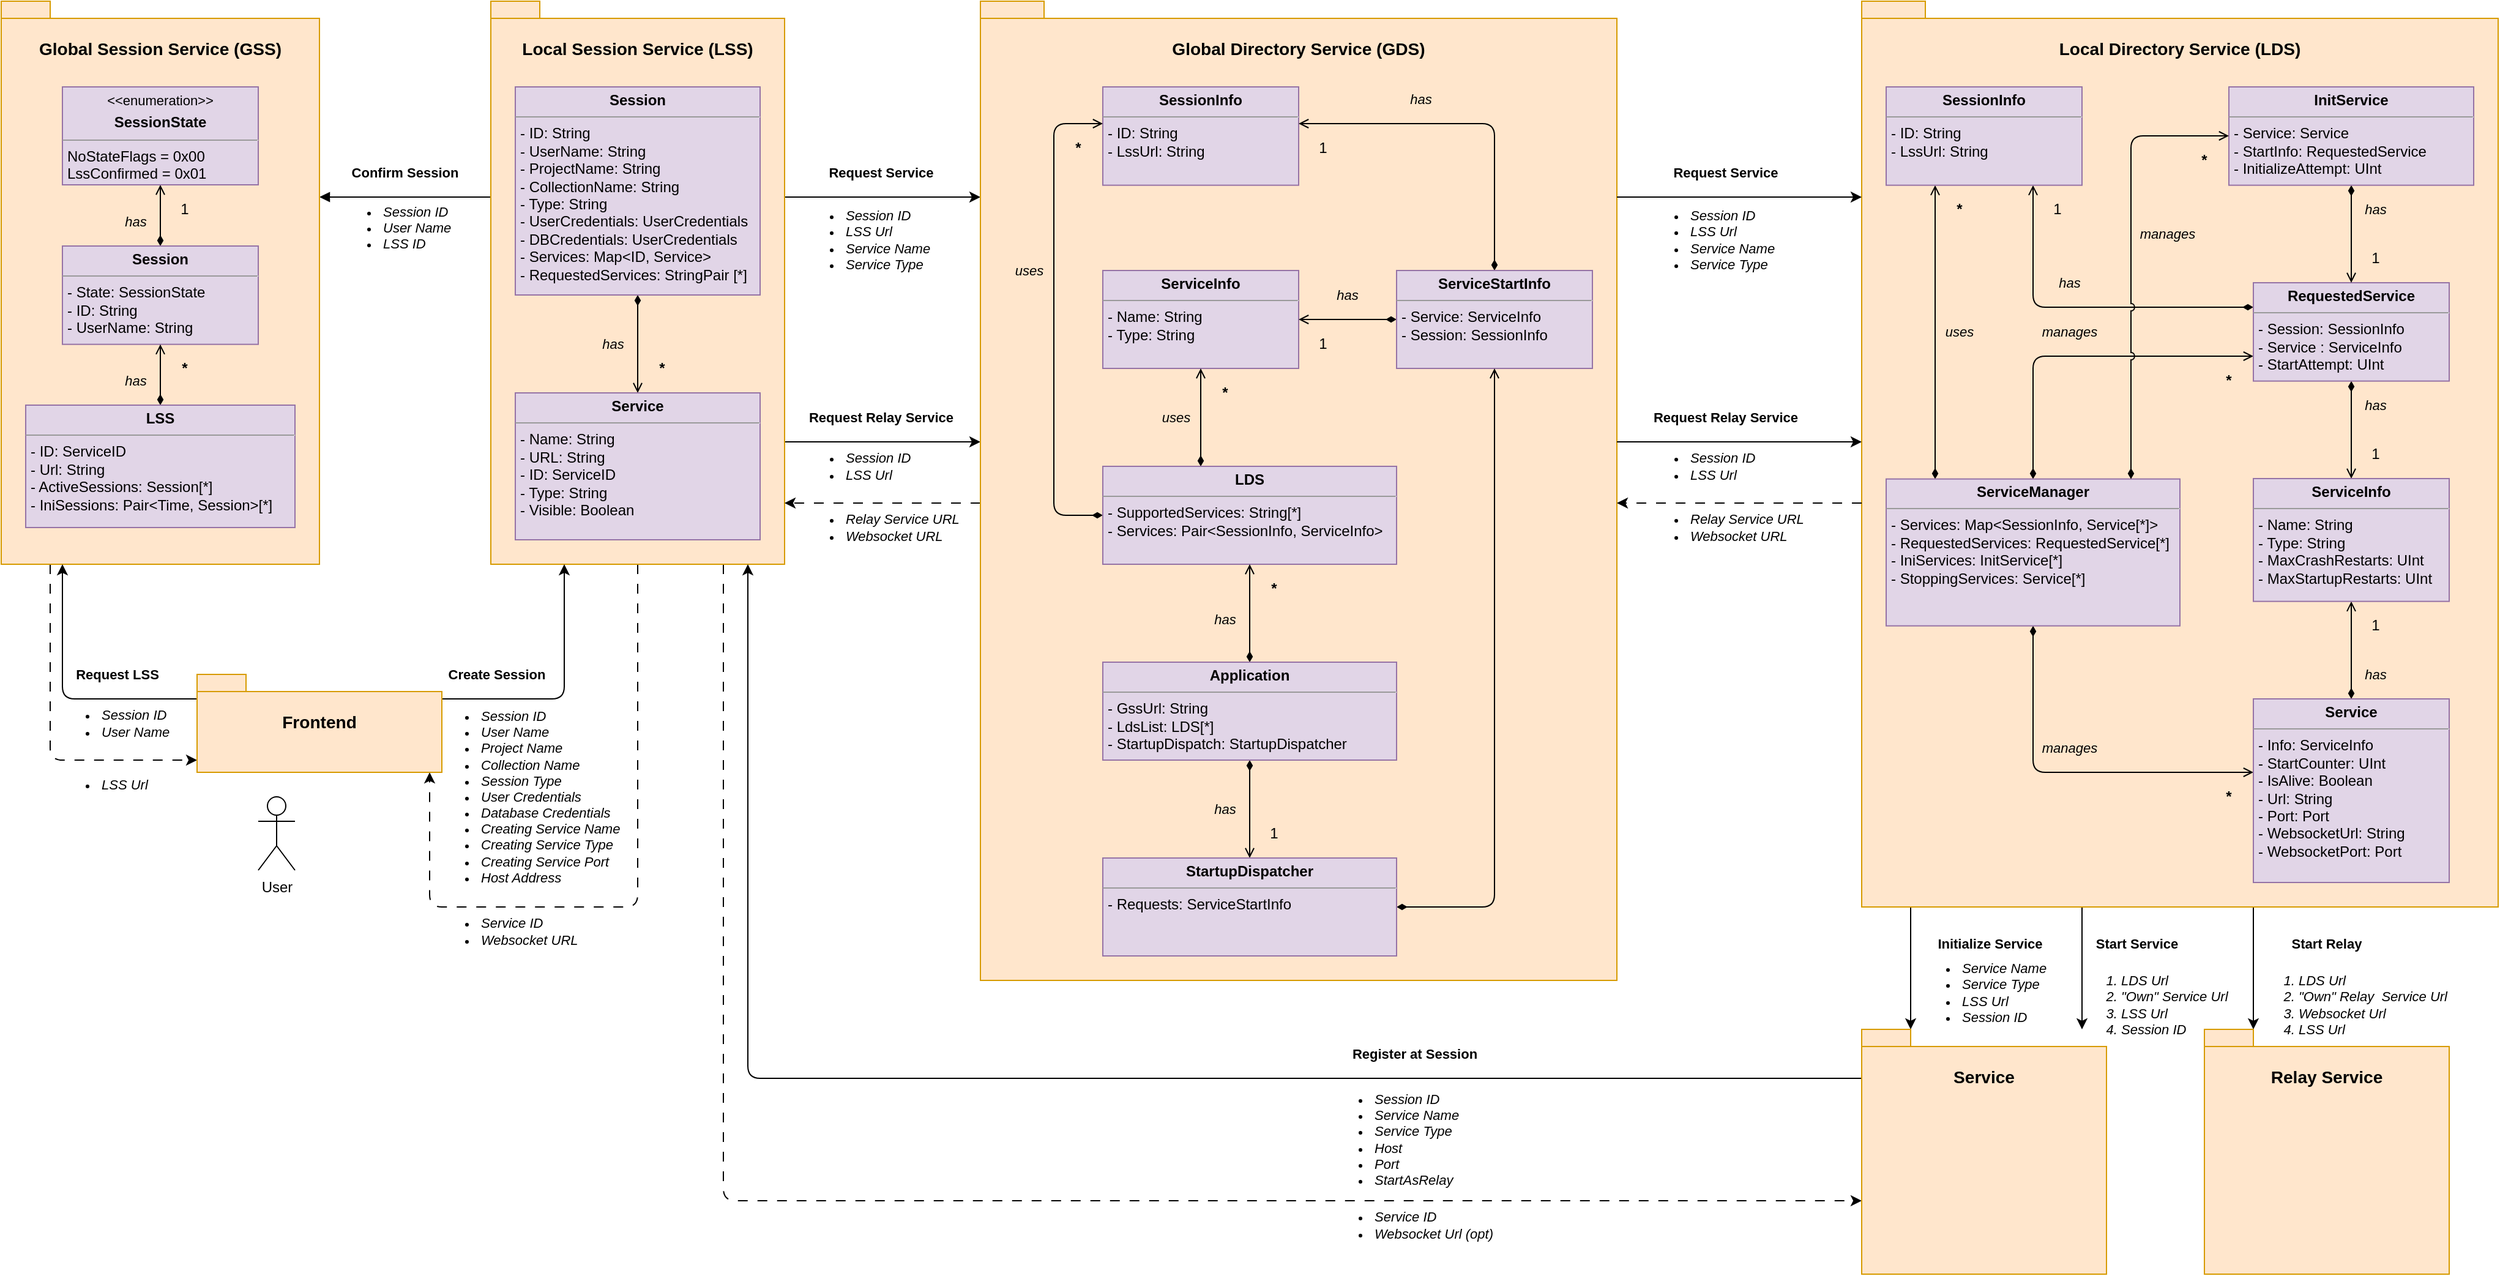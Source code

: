 <mxfile version="27.0.5">
  <diagram name="Page-1" id="Zl_I9-IAChLKUPDeEVS-">
    <mxGraphModel dx="2930" dy="1200" grid="1" gridSize="10" guides="1" tooltips="1" connect="1" arrows="1" fold="1" page="1" pageScale="1" pageWidth="1654" pageHeight="1169" math="0" shadow="0">
      <root>
        <mxCell id="0" />
        <mxCell id="1" parent="0" />
        <mxCell id="qYWw9UYQeMKu6ul-sRUe-88" style="edgeStyle=orthogonalEdgeStyle;rounded=0;orthogonalLoop=1;jettySize=auto;html=1;endArrow=block;endFill=1;" edge="1" parent="1" source="qYWw9UYQeMKu6ul-sRUe-14" target="qYWw9UYQeMKu6ul-sRUe-49">
          <mxGeometry relative="1" as="geometry">
            <Array as="points">
              <mxPoint x="370" y="200" />
              <mxPoint x="370" y="200" />
            </Array>
          </mxGeometry>
        </mxCell>
        <mxCell id="qYWw9UYQeMKu6ul-sRUe-102" style="edgeStyle=orthogonalEdgeStyle;rounded=0;orthogonalLoop=1;jettySize=auto;html=1;" edge="1" parent="1" source="qYWw9UYQeMKu6ul-sRUe-14" target="qYWw9UYQeMKu6ul-sRUe-87">
          <mxGeometry relative="1" as="geometry">
            <Array as="points">
              <mxPoint x="770" y="200" />
              <mxPoint x="770" y="200" />
            </Array>
          </mxGeometry>
        </mxCell>
        <mxCell id="qYWw9UYQeMKu6ul-sRUe-105" style="edgeStyle=orthogonalEdgeStyle;rounded=0;orthogonalLoop=1;jettySize=auto;html=1;" edge="1" parent="1" source="qYWw9UYQeMKu6ul-sRUe-14" target="qYWw9UYQeMKu6ul-sRUe-87">
          <mxGeometry relative="1" as="geometry">
            <Array as="points">
              <mxPoint x="780" y="400" />
              <mxPoint x="780" y="400" />
            </Array>
          </mxGeometry>
        </mxCell>
        <mxCell id="qYWw9UYQeMKu6ul-sRUe-110" style="edgeStyle=orthogonalEdgeStyle;rounded=1;orthogonalLoop=1;jettySize=auto;html=1;curved=0;dashed=1;dashPattern=8 8;" edge="1" parent="1" source="qYWw9UYQeMKu6ul-sRUe-14" target="qYWw9UYQeMKu6ul-sRUe-93">
          <mxGeometry relative="1" as="geometry">
            <Array as="points">
              <mxPoint x="560" y="780" />
              <mxPoint x="390" y="780" />
            </Array>
          </mxGeometry>
        </mxCell>
        <mxCell id="qYWw9UYQeMKu6ul-sRUe-140" style="edgeStyle=orthogonalEdgeStyle;rounded=1;orthogonalLoop=1;jettySize=auto;html=1;curved=0;dashed=1;dashPattern=8 8;" edge="1" parent="1" source="qYWw9UYQeMKu6ul-sRUe-14" target="qYWw9UYQeMKu6ul-sRUe-116">
          <mxGeometry relative="1" as="geometry">
            <Array as="points">
              <mxPoint x="630" y="1020" />
            </Array>
          </mxGeometry>
        </mxCell>
        <mxCell id="qYWw9UYQeMKu6ul-sRUe-14" value="&lt;h3&gt;Local Session Service (LSS)&lt;/h3&gt;" style="shape=folder;fontStyle=1;spacingTop=10;tabWidth=40;tabHeight=14;tabPosition=left;html=1;whiteSpace=wrap;connectable=1;allowArrows=1;rotatable=0;fillColor=#ffe6cc;strokeColor=#d79b00;container=1;align=center;verticalAlign=top;recursiveResize=0;" vertex="1" parent="1">
          <mxGeometry x="440" y="40" width="240" height="460" as="geometry">
            <mxRectangle x="320" y="360" width="90" height="40" as="alternateBounds" />
          </mxGeometry>
        </mxCell>
        <mxCell id="qYWw9UYQeMKu6ul-sRUe-12" style="edgeStyle=orthogonalEdgeStyle;rounded=0;orthogonalLoop=1;jettySize=auto;html=1;startArrow=diamondThin;startFill=1;endArrow=open;endFill=0;" edge="1" parent="qYWw9UYQeMKu6ul-sRUe-14" source="qYWw9UYQeMKu6ul-sRUe-10" target="qYWw9UYQeMKu6ul-sRUe-11">
          <mxGeometry relative="1" as="geometry" />
        </mxCell>
        <mxCell id="qYWw9UYQeMKu6ul-sRUe-10" value="&lt;p style=&quot;margin:0px;margin-top:4px;text-align:center;&quot;&gt;&lt;b&gt;Session&lt;/b&gt;&lt;/p&gt;&lt;hr size=&quot;1&quot;&gt;&lt;p style=&quot;margin:0px;margin-left:4px;&quot;&gt;- ID: String&lt;/p&gt;&lt;p style=&quot;margin:0px;margin-left:4px;&quot;&gt;- UserName: String&lt;/p&gt;&lt;p style=&quot;margin:0px;margin-left:4px;&quot;&gt;- ProjectName: String&lt;/p&gt;&lt;p style=&quot;margin:0px;margin-left:4px;&quot;&gt;- CollectionName: String&lt;/p&gt;&lt;p style=&quot;margin:0px;margin-left:4px;&quot;&gt;- Type: String&lt;/p&gt;&lt;p style=&quot;margin:0px;margin-left:4px;&quot;&gt;- UserCredentials: UserCredentials&lt;/p&gt;&lt;p style=&quot;margin:0px;margin-left:4px;&quot;&gt;- DBCredentials: UserCredentials&lt;/p&gt;&lt;p style=&quot;margin:0px;margin-left:4px;&quot;&gt;- Services: Map&amp;lt;ID, Service&amp;gt;&lt;/p&gt;&lt;p style=&quot;margin:0px;margin-left:4px;&quot;&gt;- RequestedServices: StringPair [*]&lt;/p&gt;" style="verticalAlign=top;align=left;overflow=fill;fontSize=12;fontFamily=Helvetica;html=1;fillColor=#e1d5e7;strokeColor=#9673a6;" vertex="1" parent="qYWw9UYQeMKu6ul-sRUe-14">
          <mxGeometry x="20" y="70" width="200" height="170" as="geometry" />
        </mxCell>
        <mxCell id="qYWw9UYQeMKu6ul-sRUe-11" value="&lt;p style=&quot;margin:0px;margin-top:4px;text-align:center;&quot;&gt;&lt;b&gt;Service&lt;/b&gt;&lt;/p&gt;&lt;hr size=&quot;1&quot;&gt;&lt;p style=&quot;margin:0px;margin-left:4px;&quot;&gt;- Name: String&lt;/p&gt;&lt;p style=&quot;margin:0px;margin-left:4px;&quot;&gt;- URL: String&lt;/p&gt;&lt;p style=&quot;margin:0px;margin-left:4px;&quot;&gt;- ID: ServiceID&lt;/p&gt;&lt;p style=&quot;margin:0px;margin-left:4px;&quot;&gt;- Type: String&lt;/p&gt;&lt;p style=&quot;margin:0px;margin-left:4px;&quot;&gt;- Visible: Boolean&lt;/p&gt;" style="verticalAlign=top;align=left;overflow=fill;fontSize=12;fontFamily=Helvetica;html=1;fillColor=#e1d5e7;strokeColor=#9673a6;" vertex="1" parent="qYWw9UYQeMKu6ul-sRUe-14">
          <mxGeometry x="20" y="320" width="200" height="120" as="geometry" />
        </mxCell>
        <mxCell id="qYWw9UYQeMKu6ul-sRUe-13" value="*" style="text;html=1;align=center;verticalAlign=middle;whiteSpace=wrap;rounded=0;fontStyle=1;connectable=0;allowArrows=0;" vertex="1" parent="qYWw9UYQeMKu6ul-sRUe-14">
          <mxGeometry x="120" y="280" width="40" height="40" as="geometry" />
        </mxCell>
        <mxCell id="qYWw9UYQeMKu6ul-sRUe-52" value="has" style="text;html=1;align=center;verticalAlign=middle;whiteSpace=wrap;rounded=0;fontStyle=2;fontSize=11;connectable=0;allowArrows=0;" vertex="1" parent="qYWw9UYQeMKu6ul-sRUe-14">
          <mxGeometry x="80" y="260" width="40" height="40" as="geometry" />
        </mxCell>
        <mxCell id="qYWw9UYQeMKu6ul-sRUe-128" style="edgeStyle=orthogonalEdgeStyle;rounded=0;orthogonalLoop=1;jettySize=auto;html=1;" edge="1" parent="1" source="qYWw9UYQeMKu6ul-sRUe-17" target="qYWw9UYQeMKu6ul-sRUe-125">
          <mxGeometry relative="1" as="geometry">
            <Array as="points">
              <mxPoint x="1880" y="830" />
              <mxPoint x="1880" y="830" />
            </Array>
          </mxGeometry>
        </mxCell>
        <mxCell id="qYWw9UYQeMKu6ul-sRUe-131" style="edgeStyle=orthogonalEdgeStyle;rounded=0;orthogonalLoop=1;jettySize=auto;html=1;" edge="1" parent="1" source="qYWw9UYQeMKu6ul-sRUe-17" target="qYWw9UYQeMKu6ul-sRUe-116">
          <mxGeometry relative="1" as="geometry">
            <Array as="points">
              <mxPoint x="1740" y="830" />
              <mxPoint x="1740" y="830" />
            </Array>
          </mxGeometry>
        </mxCell>
        <mxCell id="qYWw9UYQeMKu6ul-sRUe-134" style="edgeStyle=orthogonalEdgeStyle;rounded=0;orthogonalLoop=1;jettySize=auto;html=1;" edge="1" parent="1" source="qYWw9UYQeMKu6ul-sRUe-17" target="qYWw9UYQeMKu6ul-sRUe-116">
          <mxGeometry relative="1" as="geometry">
            <Array as="points">
              <mxPoint x="1600" y="800" />
              <mxPoint x="1600" y="800" />
            </Array>
          </mxGeometry>
        </mxCell>
        <mxCell id="qYWw9UYQeMKu6ul-sRUe-17" value="&lt;h3&gt;Local Directory Service (LDS)&lt;/h3&gt;" style="shape=folder;fontStyle=1;spacingTop=10;tabWidth=40;tabHeight=14;tabPosition=left;html=1;whiteSpace=wrap;connectable=1;allowArrows=1;rotatable=0;fillColor=#ffe6cc;strokeColor=#d79b00;container=1;align=center;verticalAlign=top;recursiveResize=0;" vertex="1" parent="1">
          <mxGeometry x="1560" y="40" width="520" height="740" as="geometry">
            <mxRectangle x="640" y="480" width="90" height="40" as="alternateBounds" />
          </mxGeometry>
        </mxCell>
        <mxCell id="qYWw9UYQeMKu6ul-sRUe-36" style="edgeStyle=orthogonalEdgeStyle;rounded=0;orthogonalLoop=1;jettySize=auto;html=1;endArrow=open;endFill=0;startArrow=diamondThin;startFill=1;" edge="1" parent="qYWw9UYQeMKu6ul-sRUe-17" source="qYWw9UYQeMKu6ul-sRUe-16" target="qYWw9UYQeMKu6ul-sRUe-21">
          <mxGeometry relative="1" as="geometry">
            <Array as="points">
              <mxPoint x="60" y="270.0" />
              <mxPoint x="60" y="270.0" />
            </Array>
          </mxGeometry>
        </mxCell>
        <mxCell id="qYWw9UYQeMKu6ul-sRUe-40" style="edgeStyle=orthogonalEdgeStyle;rounded=1;orthogonalLoop=1;jettySize=auto;html=1;curved=0;endArrow=open;endFill=0;startArrow=diamondThin;startFill=1;" edge="1" parent="qYWw9UYQeMKu6ul-sRUe-17" source="qYWw9UYQeMKu6ul-sRUe-16" target="qYWw9UYQeMKu6ul-sRUe-18">
          <mxGeometry relative="1" as="geometry">
            <Array as="points">
              <mxPoint x="140" y="290.0" />
            </Array>
          </mxGeometry>
        </mxCell>
        <mxCell id="qYWw9UYQeMKu6ul-sRUe-46" style="edgeStyle=orthogonalEdgeStyle;rounded=1;orthogonalLoop=1;jettySize=auto;html=1;curved=0;endArrow=open;endFill=0;startArrow=diamondThin;startFill=1;" edge="1" parent="qYWw9UYQeMKu6ul-sRUe-17" source="qYWw9UYQeMKu6ul-sRUe-16" target="qYWw9UYQeMKu6ul-sRUe-20">
          <mxGeometry relative="1" as="geometry">
            <Array as="points">
              <mxPoint x="140" y="630.0" />
            </Array>
          </mxGeometry>
        </mxCell>
        <mxCell id="qYWw9UYQeMKu6ul-sRUe-16" value="&lt;p style=&quot;margin:0px;margin-top:4px;text-align:center;&quot;&gt;&lt;b&gt;ServiceManager&lt;/b&gt;&lt;/p&gt;&lt;hr size=&quot;1&quot;&gt;&lt;p style=&quot;margin:0px;margin-left:4px;&quot;&gt;- Services: Map&amp;lt;SessionInfo, Service[*]&amp;gt;&lt;/p&gt;&lt;p style=&quot;margin:0px;margin-left:4px;&quot;&gt;- RequestedServices: RequestedService[*]&lt;/p&gt;&lt;p style=&quot;margin:0px;margin-left:4px;&quot;&gt;- IniServices: InitService[*]&lt;/p&gt;&lt;p style=&quot;margin:0px;margin-left:4px;&quot;&gt;- StoppingServices: Service[*]&lt;/p&gt;" style="verticalAlign=top;align=left;overflow=fill;fontSize=12;fontFamily=Helvetica;html=1;fillColor=#e1d5e7;strokeColor=#9673a6;" vertex="1" parent="qYWw9UYQeMKu6ul-sRUe-17">
          <mxGeometry x="20" y="390.33" width="240" height="120" as="geometry" />
        </mxCell>
        <mxCell id="qYWw9UYQeMKu6ul-sRUe-26" style="edgeStyle=orthogonalEdgeStyle;rounded=1;orthogonalLoop=1;jettySize=auto;html=1;curved=0;startArrow=diamondThin;startFill=1;endArrow=open;endFill=0;jumpStyle=none;" edge="1" parent="qYWw9UYQeMKu6ul-sRUe-17" source="qYWw9UYQeMKu6ul-sRUe-18" target="qYWw9UYQeMKu6ul-sRUe-21">
          <mxGeometry relative="1" as="geometry">
            <Array as="points">
              <mxPoint x="140" y="250.0" />
            </Array>
          </mxGeometry>
        </mxCell>
        <mxCell id="qYWw9UYQeMKu6ul-sRUe-28" style="edgeStyle=orthogonalEdgeStyle;rounded=0;orthogonalLoop=1;jettySize=auto;html=1;endArrow=open;endFill=0;startArrow=diamondThin;startFill=1;" edge="1" parent="qYWw9UYQeMKu6ul-sRUe-17" source="qYWw9UYQeMKu6ul-sRUe-18" target="qYWw9UYQeMKu6ul-sRUe-22">
          <mxGeometry relative="1" as="geometry" />
        </mxCell>
        <mxCell id="qYWw9UYQeMKu6ul-sRUe-18" value="&lt;p style=&quot;margin:0px;margin-top:4px;text-align:center;&quot;&gt;&lt;b&gt;RequestedService&lt;/b&gt;&lt;/p&gt;&lt;hr size=&quot;1&quot;&gt;&lt;p style=&quot;margin:0px;margin-left:4px;&quot;&gt;- Session: SessionInfo&lt;/p&gt;&lt;p style=&quot;margin:0px;margin-left:4px;&quot;&gt;- Service : ServiceInfo&lt;/p&gt;&lt;p style=&quot;margin:0px;margin-left:4px;&quot;&gt;- StartAttempt: UInt&lt;/p&gt;" style="verticalAlign=top;align=left;overflow=fill;fontSize=12;fontFamily=Helvetica;html=1;fillColor=#e1d5e7;strokeColor=#9673a6;" vertex="1" parent="qYWw9UYQeMKu6ul-sRUe-17">
          <mxGeometry x="320" y="230.0" width="160" height="80.33" as="geometry" />
        </mxCell>
        <mxCell id="qYWw9UYQeMKu6ul-sRUe-25" style="edgeStyle=orthogonalEdgeStyle;rounded=0;orthogonalLoop=1;jettySize=auto;html=1;endArrow=open;endFill=0;startArrow=diamondThin;startFill=1;" edge="1" parent="qYWw9UYQeMKu6ul-sRUe-17" source="qYWw9UYQeMKu6ul-sRUe-19" target="qYWw9UYQeMKu6ul-sRUe-18">
          <mxGeometry relative="1" as="geometry" />
        </mxCell>
        <mxCell id="qYWw9UYQeMKu6ul-sRUe-19" value="&lt;p style=&quot;margin:0px;margin-top:4px;text-align:center;&quot;&gt;&lt;b&gt;InitService&lt;/b&gt;&lt;/p&gt;&lt;hr size=&quot;1&quot;&gt;&lt;p style=&quot;margin:0px;margin-left:4px;&quot;&gt;- Service: Service&lt;/p&gt;&lt;p style=&quot;margin:0px;margin-left:4px;&quot;&gt;- StartInfo: RequestedService&lt;/p&gt;&lt;p style=&quot;margin:0px;margin-left:4px;&quot;&gt;- InitializeAttempt: UInt&lt;/p&gt;" style="verticalAlign=top;align=left;overflow=fill;fontSize=12;fontFamily=Helvetica;html=1;fillColor=#e1d5e7;strokeColor=#9673a6;" vertex="1" parent="qYWw9UYQeMKu6ul-sRUe-17">
          <mxGeometry x="300" y="70.0" width="200" height="80.33" as="geometry" />
        </mxCell>
        <mxCell id="qYWw9UYQeMKu6ul-sRUe-24" style="edgeStyle=orthogonalEdgeStyle;rounded=0;orthogonalLoop=1;jettySize=auto;html=1;startArrow=diamondThin;startFill=1;endArrow=open;endFill=0;" edge="1" parent="qYWw9UYQeMKu6ul-sRUe-17" source="qYWw9UYQeMKu6ul-sRUe-20" target="qYWw9UYQeMKu6ul-sRUe-22">
          <mxGeometry relative="1" as="geometry" />
        </mxCell>
        <mxCell id="qYWw9UYQeMKu6ul-sRUe-20" value="&lt;p style=&quot;margin:0px;margin-top:4px;text-align:center;&quot;&gt;&lt;b&gt;Service&lt;/b&gt;&lt;/p&gt;&lt;hr size=&quot;1&quot;&gt;&lt;p style=&quot;margin:0px;margin-left:4px;&quot;&gt;- Info: ServiceInfo&lt;/p&gt;&lt;p style=&quot;margin:0px;margin-left:4px;&quot;&gt;- StartCounter: UInt&lt;/p&gt;&lt;p style=&quot;margin:0px;margin-left:4px;&quot;&gt;- IsAlive: Boolean&lt;/p&gt;&lt;p style=&quot;margin:0px;margin-left:4px;&quot;&gt;- Url: String&lt;/p&gt;&lt;p style=&quot;margin:0px;margin-left:4px;&quot;&gt;- Port: Port&lt;/p&gt;&lt;p style=&quot;margin:0px;margin-left:4px;&quot;&gt;- WebsocketUrl: String&lt;/p&gt;&lt;p style=&quot;margin:0px;margin-left:4px;&quot;&gt;- WebsocketPort: Port&lt;/p&gt;" style="verticalAlign=top;align=left;overflow=fill;fontSize=12;fontFamily=Helvetica;html=1;fillColor=#e1d5e7;strokeColor=#9673a6;" vertex="1" parent="qYWw9UYQeMKu6ul-sRUe-17">
          <mxGeometry x="320" y="570.0" width="160" height="150" as="geometry" />
        </mxCell>
        <mxCell id="qYWw9UYQeMKu6ul-sRUe-21" value="&lt;p style=&quot;margin:0px;margin-top:4px;text-align:center;&quot;&gt;&lt;b&gt;SessionInfo&lt;/b&gt;&lt;/p&gt;&lt;hr size=&quot;1&quot;&gt;&lt;p style=&quot;margin:0px;margin-left:4px;&quot;&gt;- ID: String&lt;/p&gt;&lt;p style=&quot;margin:0px;margin-left:4px;&quot;&gt;- LssUrl: String&lt;/p&gt;" style="verticalAlign=top;align=left;overflow=fill;fontSize=12;fontFamily=Helvetica;html=1;fillColor=#e1d5e7;strokeColor=#9673a6;" vertex="1" parent="qYWw9UYQeMKu6ul-sRUe-17">
          <mxGeometry x="20" y="70.0" width="160" height="80.33" as="geometry" />
        </mxCell>
        <mxCell id="qYWw9UYQeMKu6ul-sRUe-22" value="&lt;p style=&quot;margin:0px;margin-top:4px;text-align:center;&quot;&gt;&lt;b&gt;ServiceInfo&lt;/b&gt;&lt;/p&gt;&lt;hr size=&quot;1&quot;&gt;&lt;p style=&quot;margin:0px;margin-left:4px;&quot;&gt;- Name: String&lt;/p&gt;&lt;p style=&quot;margin:0px;margin-left:4px;&quot;&gt;- Type: String&lt;/p&gt;&lt;p style=&quot;margin:0px;margin-left:4px;&quot;&gt;- MaxCrashRestarts: UInt&lt;/p&gt;&lt;p style=&quot;margin:0px;margin-left:4px;&quot;&gt;- MaxStartupRestarts: UInt&lt;/p&gt;" style="verticalAlign=top;align=left;overflow=fill;fontSize=12;fontFamily=Helvetica;html=1;fillColor=#e1d5e7;strokeColor=#9673a6;" vertex="1" parent="qYWw9UYQeMKu6ul-sRUe-17">
          <mxGeometry x="320" y="390.0" width="160" height="100.33" as="geometry" />
        </mxCell>
        <mxCell id="qYWw9UYQeMKu6ul-sRUe-29" value="has" style="text;html=1;align=center;verticalAlign=middle;whiteSpace=wrap;rounded=0;fontStyle=2;fontSize=11;connectable=0;allowArrows=0;" vertex="1" parent="qYWw9UYQeMKu6ul-sRUe-17">
          <mxGeometry x="150" y="210.17" width="40" height="40" as="geometry" />
        </mxCell>
        <mxCell id="qYWw9UYQeMKu6ul-sRUe-30" value="has" style="text;html=1;align=center;verticalAlign=middle;whiteSpace=wrap;rounded=0;fontStyle=2;fontSize=11;connectable=0;allowArrows=0;" vertex="1" parent="qYWw9UYQeMKu6ul-sRUe-17">
          <mxGeometry x="400" y="150.33" width="40" height="40" as="geometry" />
        </mxCell>
        <mxCell id="qYWw9UYQeMKu6ul-sRUe-31" value="has" style="text;html=1;align=center;verticalAlign=middle;whiteSpace=wrap;rounded=0;fontStyle=2;fontSize=11;connectable=0;allowArrows=0;" vertex="1" parent="qYWw9UYQeMKu6ul-sRUe-17">
          <mxGeometry x="400" y="310.33" width="40" height="40" as="geometry" />
        </mxCell>
        <mxCell id="qYWw9UYQeMKu6ul-sRUe-32" value="has" style="text;html=1;align=center;verticalAlign=middle;whiteSpace=wrap;rounded=0;fontStyle=2;fontSize=11;connectable=0;allowArrows=0;" vertex="1" parent="qYWw9UYQeMKu6ul-sRUe-17">
          <mxGeometry x="400" y="530.0" width="40" height="40" as="geometry" />
        </mxCell>
        <mxCell id="qYWw9UYQeMKu6ul-sRUe-33" value="1" style="text;html=1;align=center;verticalAlign=middle;whiteSpace=wrap;rounded=0;connectable=0;allowArrows=0;" vertex="1" parent="qYWw9UYQeMKu6ul-sRUe-17">
          <mxGeometry x="400" y="350.33" width="40" height="40" as="geometry" />
        </mxCell>
        <mxCell id="qYWw9UYQeMKu6ul-sRUe-34" value="1" style="text;html=1;align=center;verticalAlign=middle;whiteSpace=wrap;rounded=0;connectable=0;allowArrows=0;" vertex="1" parent="qYWw9UYQeMKu6ul-sRUe-17">
          <mxGeometry x="400" y="190.0" width="40" height="40" as="geometry" />
        </mxCell>
        <mxCell id="qYWw9UYQeMKu6ul-sRUe-35" value="1" style="text;html=1;align=center;verticalAlign=middle;whiteSpace=wrap;rounded=0;connectable=0;allowArrows=0;" vertex="1" parent="qYWw9UYQeMKu6ul-sRUe-17">
          <mxGeometry x="400" y="490.33" width="40" height="40" as="geometry" />
        </mxCell>
        <mxCell id="qYWw9UYQeMKu6ul-sRUe-37" value="1" style="text;html=1;align=center;verticalAlign=middle;whiteSpace=wrap;rounded=0;connectable=0;allowArrows=0;" vertex="1" parent="qYWw9UYQeMKu6ul-sRUe-17">
          <mxGeometry x="140" y="150.0" width="40" height="40" as="geometry" />
        </mxCell>
        <mxCell id="qYWw9UYQeMKu6ul-sRUe-38" value="uses" style="text;html=1;align=center;verticalAlign=middle;whiteSpace=wrap;rounded=0;fontStyle=2;fontSize=11;connectable=0;allowArrows=0;" vertex="1" parent="qYWw9UYQeMKu6ul-sRUe-17">
          <mxGeometry x="60" y="250.17" width="40" height="40" as="geometry" />
        </mxCell>
        <mxCell id="qYWw9UYQeMKu6ul-sRUe-39" value="*" style="text;html=1;align=center;verticalAlign=middle;whiteSpace=wrap;rounded=0;fontStyle=1;connectable=0;allowArrows=0;" vertex="1" parent="qYWw9UYQeMKu6ul-sRUe-17">
          <mxGeometry x="60" y="150.0" width="40" height="40" as="geometry" />
        </mxCell>
        <mxCell id="qYWw9UYQeMKu6ul-sRUe-41" value="manages" style="text;html=1;align=center;verticalAlign=middle;whiteSpace=wrap;rounded=0;fontStyle=2;fontSize=11;connectable=0;allowArrows=0;" vertex="1" parent="qYWw9UYQeMKu6ul-sRUe-17">
          <mxGeometry x="150" y="250.17" width="40" height="40" as="geometry" />
        </mxCell>
        <mxCell id="qYWw9UYQeMKu6ul-sRUe-42" value="*" style="text;html=1;align=center;verticalAlign=middle;whiteSpace=wrap;rounded=0;fontStyle=1;connectable=0;allowArrows=0;" vertex="1" parent="qYWw9UYQeMKu6ul-sRUe-17">
          <mxGeometry x="280" y="290.17" width="40" height="40" as="geometry" />
        </mxCell>
        <mxCell id="qYWw9UYQeMKu6ul-sRUe-43" style="edgeStyle=orthogonalEdgeStyle;rounded=1;orthogonalLoop=1;jettySize=auto;html=1;jumpStyle=arc;endArrow=open;endFill=0;startArrow=diamondThin;startFill=1;curved=0;" edge="1" parent="qYWw9UYQeMKu6ul-sRUe-17" source="qYWw9UYQeMKu6ul-sRUe-16" target="qYWw9UYQeMKu6ul-sRUe-19">
          <mxGeometry relative="1" as="geometry">
            <Array as="points">
              <mxPoint x="220" y="110.0" />
            </Array>
          </mxGeometry>
        </mxCell>
        <mxCell id="qYWw9UYQeMKu6ul-sRUe-44" value="manages" style="text;html=1;align=center;verticalAlign=middle;whiteSpace=wrap;rounded=0;fontStyle=2;fontSize=11;connectable=0;allowArrows=0;" vertex="1" parent="qYWw9UYQeMKu6ul-sRUe-17">
          <mxGeometry x="220" y="170.17" width="60" height="40" as="geometry" />
        </mxCell>
        <mxCell id="qYWw9UYQeMKu6ul-sRUe-45" value="*" style="text;html=1;align=center;verticalAlign=middle;whiteSpace=wrap;rounded=0;fontStyle=1;connectable=0;allowArrows=0;" vertex="1" parent="qYWw9UYQeMKu6ul-sRUe-17">
          <mxGeometry x="260" y="110.0" width="40" height="40" as="geometry" />
        </mxCell>
        <mxCell id="qYWw9UYQeMKu6ul-sRUe-47" value="*" style="text;html=1;align=center;verticalAlign=middle;whiteSpace=wrap;rounded=0;fontStyle=1;connectable=0;allowArrows=0;" vertex="1" parent="qYWw9UYQeMKu6ul-sRUe-17">
          <mxGeometry x="280" y="630.0" width="40" height="40" as="geometry" />
        </mxCell>
        <mxCell id="qYWw9UYQeMKu6ul-sRUe-48" value="manages" style="text;html=1;align=center;verticalAlign=middle;whiteSpace=wrap;rounded=0;fontStyle=2;fontSize=11;connectable=0;allowArrows=0;" vertex="1" parent="qYWw9UYQeMKu6ul-sRUe-17">
          <mxGeometry x="140" y="590.0" width="60" height="40" as="geometry" />
        </mxCell>
        <mxCell id="qYWw9UYQeMKu6ul-sRUe-108" style="edgeStyle=orthogonalEdgeStyle;rounded=1;orthogonalLoop=1;jettySize=auto;html=1;curved=0;dashed=1;dashPattern=8 8;" edge="1" parent="1" source="qYWw9UYQeMKu6ul-sRUe-49" target="qYWw9UYQeMKu6ul-sRUe-93">
          <mxGeometry relative="1" as="geometry">
            <Array as="points">
              <mxPoint x="80" y="660" />
            </Array>
          </mxGeometry>
        </mxCell>
        <mxCell id="qYWw9UYQeMKu6ul-sRUe-49" value="&lt;h3&gt;Global Session Service (GSS)&lt;/h3&gt;" style="shape=folder;fontStyle=1;spacingTop=10;tabWidth=40;tabHeight=14;tabPosition=left;html=1;whiteSpace=wrap;connectable=1;allowArrows=1;rotatable=0;fillColor=#ffe6cc;strokeColor=#d79b00;container=1;align=center;verticalAlign=top;recursiveResize=0;" vertex="1" parent="1">
          <mxGeometry x="40" y="40" width="260" height="460" as="geometry">
            <mxRectangle x="640" y="480" width="90" height="40" as="alternateBounds" />
          </mxGeometry>
        </mxCell>
        <mxCell id="qYWw9UYQeMKu6ul-sRUe-53" style="edgeStyle=orthogonalEdgeStyle;rounded=0;orthogonalLoop=1;jettySize=auto;html=1;endArrow=open;endFill=0;startArrow=diamondThin;startFill=1;" edge="1" parent="qYWw9UYQeMKu6ul-sRUe-49" source="qYWw9UYQeMKu6ul-sRUe-50" target="qYWw9UYQeMKu6ul-sRUe-51">
          <mxGeometry relative="1" as="geometry" />
        </mxCell>
        <mxCell id="qYWw9UYQeMKu6ul-sRUe-50" value="&lt;p style=&quot;margin:0px;margin-top:4px;text-align:center;&quot;&gt;&lt;b&gt;Session&lt;/b&gt;&lt;/p&gt;&lt;hr size=&quot;1&quot;&gt;&lt;p style=&quot;margin:0px;margin-left:4px;&quot;&gt;- State: SessionState&lt;/p&gt;&lt;p style=&quot;margin:0px;margin-left:4px;&quot;&gt;- ID: String&lt;/p&gt;&lt;p style=&quot;margin:0px;margin-left:4px;&quot;&gt;- UserName: String&lt;/p&gt;" style="verticalAlign=top;align=left;overflow=fill;fontSize=12;fontFamily=Helvetica;html=1;fillColor=#e1d5e7;strokeColor=#9673a6;" vertex="1" parent="qYWw9UYQeMKu6ul-sRUe-49">
          <mxGeometry x="50" y="200.0" width="160" height="80.33" as="geometry" />
        </mxCell>
        <mxCell id="qYWw9UYQeMKu6ul-sRUe-51" value="&lt;p style=&quot;margin:0px;margin-top:4px;text-align:center;&quot;&gt;&lt;span style=&quot;background-color: initial;&quot;&gt;&lt;font style=&quot;font-size: 11px;&quot;&gt;&amp;lt;&amp;lt;enumeration&amp;gt;&amp;gt;&lt;/font&gt;&lt;/span&gt;&lt;/p&gt;&lt;p style=&quot;margin:0px;margin-top:4px;text-align:center;&quot;&gt;&lt;b&gt;SessionState&lt;/b&gt;&lt;/p&gt;&lt;hr size=&quot;1&quot;&gt;&lt;p style=&quot;margin:0px;margin-left:4px;&quot;&gt;NoStateFlags = 0x00&lt;/p&gt;&lt;p style=&quot;margin:0px;margin-left:4px;&quot;&gt;LssConfirmed = 0x01&lt;/p&gt;" style="verticalAlign=top;align=left;overflow=fill;fontSize=12;fontFamily=Helvetica;html=1;fillColor=#e1d5e7;strokeColor=#9673a6;rounded=0;" vertex="1" parent="qYWw9UYQeMKu6ul-sRUe-49">
          <mxGeometry x="50" y="70" width="160" height="80" as="geometry" />
        </mxCell>
        <mxCell id="qYWw9UYQeMKu6ul-sRUe-54" value="1" style="text;html=1;align=center;verticalAlign=middle;whiteSpace=wrap;rounded=0;connectable=0;allowArrows=0;" vertex="1" parent="qYWw9UYQeMKu6ul-sRUe-49">
          <mxGeometry x="130" y="150" width="40" height="40" as="geometry" />
        </mxCell>
        <mxCell id="qYWw9UYQeMKu6ul-sRUe-55" value="has" style="text;html=1;align=center;verticalAlign=middle;whiteSpace=wrap;rounded=0;fontStyle=2;fontSize=11;connectable=0;allowArrows=0;" vertex="1" parent="qYWw9UYQeMKu6ul-sRUe-49">
          <mxGeometry x="90" y="160" width="40" height="40" as="geometry" />
        </mxCell>
        <mxCell id="qYWw9UYQeMKu6ul-sRUe-57" style="edgeStyle=orthogonalEdgeStyle;rounded=0;orthogonalLoop=1;jettySize=auto;html=1;endArrow=open;endFill=0;startArrow=diamondThin;startFill=1;" edge="1" parent="qYWw9UYQeMKu6ul-sRUe-49" source="qYWw9UYQeMKu6ul-sRUe-56" target="qYWw9UYQeMKu6ul-sRUe-50">
          <mxGeometry relative="1" as="geometry" />
        </mxCell>
        <mxCell id="qYWw9UYQeMKu6ul-sRUe-56" value="&lt;p style=&quot;margin:0px;margin-top:4px;text-align:center;&quot;&gt;&lt;b&gt;LSS&lt;/b&gt;&lt;/p&gt;&lt;hr size=&quot;1&quot;&gt;&lt;p style=&quot;margin:0px;margin-left:4px;&quot;&gt;- ID: ServiceID&lt;/p&gt;&lt;p style=&quot;margin:0px;margin-left:4px;&quot;&gt;- Url: String&lt;/p&gt;&lt;p style=&quot;margin:0px;margin-left:4px;&quot;&gt;- ActiveSessions: Session[*]&lt;/p&gt;&lt;p style=&quot;margin:0px;margin-left:4px;&quot;&gt;- IniSessions: Pair&amp;lt;Time, Session&amp;gt;[*]&lt;/p&gt;" style="verticalAlign=top;align=left;overflow=fill;fontSize=12;fontFamily=Helvetica;html=1;fillColor=#e1d5e7;strokeColor=#9673a6;" vertex="1" parent="qYWw9UYQeMKu6ul-sRUe-49">
          <mxGeometry x="20" y="330" width="220" height="100" as="geometry" />
        </mxCell>
        <mxCell id="qYWw9UYQeMKu6ul-sRUe-58" value="has" style="text;html=1;align=center;verticalAlign=middle;whiteSpace=wrap;rounded=0;fontStyle=2;fontSize=11;connectable=0;allowArrows=0;" vertex="1" parent="qYWw9UYQeMKu6ul-sRUe-49">
          <mxGeometry x="90" y="290" width="40" height="40" as="geometry" />
        </mxCell>
        <mxCell id="qYWw9UYQeMKu6ul-sRUe-59" value="*" style="text;html=1;align=center;verticalAlign=middle;whiteSpace=wrap;rounded=0;fontStyle=1;connectable=0;allowArrows=0;" vertex="1" parent="qYWw9UYQeMKu6ul-sRUe-49">
          <mxGeometry x="130" y="280.33" width="40" height="40" as="geometry" />
        </mxCell>
        <mxCell id="qYWw9UYQeMKu6ul-sRUe-114" style="edgeStyle=orthogonalEdgeStyle;rounded=0;orthogonalLoop=1;jettySize=auto;html=1;dashed=1;dashPattern=8 8;" edge="1" parent="1" source="qYWw9UYQeMKu6ul-sRUe-87" target="qYWw9UYQeMKu6ul-sRUe-14">
          <mxGeometry relative="1" as="geometry">
            <Array as="points">
              <mxPoint x="830" y="450" />
              <mxPoint x="830" y="450" />
            </Array>
          </mxGeometry>
        </mxCell>
        <mxCell id="qYWw9UYQeMKu6ul-sRUe-87" value="&lt;h3&gt;Global Directory Service (GDS)&lt;/h3&gt;" style="shape=folder;fontStyle=1;spacingTop=10;tabWidth=40;tabHeight=14;tabPosition=left;html=1;whiteSpace=wrap;connectable=1;allowArrows=1;rotatable=0;fillColor=#ffe6cc;strokeColor=#d79b00;container=1;align=center;verticalAlign=top;recursiveResize=0;treeFolding=0;" vertex="1" parent="1">
          <mxGeometry x="840" y="40" width="520" height="800" as="geometry">
            <mxRectangle x="640" y="480" width="90" height="40" as="alternateBounds" />
          </mxGeometry>
        </mxCell>
        <mxCell id="qYWw9UYQeMKu6ul-sRUe-61" value="&lt;p style=&quot;margin:0px;margin-top:4px;text-align:center;&quot;&gt;&lt;b&gt;ServiceInfo&lt;/b&gt;&lt;/p&gt;&lt;hr size=&quot;1&quot;&gt;&lt;p style=&quot;margin:0px;margin-left:4px;&quot;&gt;- Name: String&lt;/p&gt;&lt;p style=&quot;margin:0px;margin-left:4px;&quot;&gt;- Type: String&lt;/p&gt;" style="verticalAlign=top;align=left;overflow=fill;fontSize=12;fontFamily=Helvetica;html=1;fillColor=#e1d5e7;strokeColor=#9673a6;" vertex="1" parent="qYWw9UYQeMKu6ul-sRUe-87">
          <mxGeometry x="100" y="220" width="160" height="80" as="geometry" />
        </mxCell>
        <mxCell id="qYWw9UYQeMKu6ul-sRUe-62" value="&lt;p style=&quot;margin:0px;margin-top:4px;text-align:center;&quot;&gt;&lt;b&gt;SessionInfo&lt;/b&gt;&lt;/p&gt;&lt;hr size=&quot;1&quot;&gt;&lt;p style=&quot;margin:0px;margin-left:4px;&quot;&gt;- ID: String&lt;/p&gt;&lt;p style=&quot;margin:0px;margin-left:4px;&quot;&gt;- Lss&lt;span style=&quot;background-color: transparent; color: light-dark(rgb(0, 0, 0), rgb(255, 255, 255));&quot;&gt;Url: String&lt;/span&gt;&lt;/p&gt;" style="verticalAlign=top;align=left;overflow=fill;fontSize=12;fontFamily=Helvetica;html=1;fillColor=#e1d5e7;strokeColor=#9673a6;" vertex="1" parent="qYWw9UYQeMKu6ul-sRUe-87">
          <mxGeometry x="100" y="70.0" width="160" height="80.33" as="geometry" />
        </mxCell>
        <mxCell id="qYWw9UYQeMKu6ul-sRUe-67" style="edgeStyle=orthogonalEdgeStyle;rounded=1;orthogonalLoop=1;jettySize=auto;html=1;curved=0;endArrow=open;endFill=0;startArrow=diamondThin;startFill=1;" edge="1" parent="qYWw9UYQeMKu6ul-sRUe-87" source="qYWw9UYQeMKu6ul-sRUe-63" target="qYWw9UYQeMKu6ul-sRUe-62">
          <mxGeometry relative="1" as="geometry">
            <Array as="points">
              <mxPoint x="420" y="100" />
            </Array>
          </mxGeometry>
        </mxCell>
        <mxCell id="qYWw9UYQeMKu6ul-sRUe-69" style="edgeStyle=orthogonalEdgeStyle;rounded=0;orthogonalLoop=1;jettySize=auto;html=1;endArrow=open;endFill=0;startArrow=diamondThin;startFill=1;" edge="1" parent="qYWw9UYQeMKu6ul-sRUe-87" source="qYWw9UYQeMKu6ul-sRUe-63" target="qYWw9UYQeMKu6ul-sRUe-61">
          <mxGeometry relative="1" as="geometry" />
        </mxCell>
        <mxCell id="qYWw9UYQeMKu6ul-sRUe-63" value="&lt;p style=&quot;margin:0px;margin-top:4px;text-align:center;&quot;&gt;&lt;b&gt;ServiceStartInfo&lt;/b&gt;&lt;/p&gt;&lt;hr size=&quot;1&quot;&gt;&lt;p style=&quot;margin:0px;margin-left:4px;&quot;&gt;- Service: ServiceInfo&lt;/p&gt;&lt;p style=&quot;margin:0px;margin-left:4px;&quot;&gt;- Session: SessionInfo&lt;/p&gt;" style="verticalAlign=top;align=left;overflow=fill;fontSize=12;fontFamily=Helvetica;html=1;fillColor=#e1d5e7;strokeColor=#9673a6;" vertex="1" parent="qYWw9UYQeMKu6ul-sRUe-87">
          <mxGeometry x="340" y="220" width="160" height="80" as="geometry" />
        </mxCell>
        <mxCell id="qYWw9UYQeMKu6ul-sRUe-70" style="edgeStyle=orthogonalEdgeStyle;rounded=0;orthogonalLoop=1;jettySize=auto;html=1;endArrow=open;endFill=0;startArrow=diamondThin;startFill=1;" edge="1" parent="qYWw9UYQeMKu6ul-sRUe-87" source="qYWw9UYQeMKu6ul-sRUe-64" target="qYWw9UYQeMKu6ul-sRUe-61">
          <mxGeometry relative="1" as="geometry">
            <Array as="points">
              <mxPoint x="180" y="360" />
              <mxPoint x="180" y="360" />
            </Array>
          </mxGeometry>
        </mxCell>
        <mxCell id="qYWw9UYQeMKu6ul-sRUe-71" style="edgeStyle=orthogonalEdgeStyle;rounded=1;orthogonalLoop=1;jettySize=auto;html=1;curved=0;endArrow=open;endFill=0;startArrow=diamondThin;startFill=1;" edge="1" parent="qYWw9UYQeMKu6ul-sRUe-87" source="qYWw9UYQeMKu6ul-sRUe-64" target="qYWw9UYQeMKu6ul-sRUe-62">
          <mxGeometry relative="1" as="geometry">
            <Array as="points">
              <mxPoint x="60" y="420" />
              <mxPoint x="60" y="100" />
            </Array>
          </mxGeometry>
        </mxCell>
        <mxCell id="qYWw9UYQeMKu6ul-sRUe-64" value="&lt;p style=&quot;margin:0px;margin-top:4px;text-align:center;&quot;&gt;&lt;b&gt;LDS&lt;/b&gt;&lt;/p&gt;&lt;hr size=&quot;1&quot;&gt;&lt;p style=&quot;margin:0px;margin-left:4px;&quot;&gt;- SupportedServices: String[*]&lt;/p&gt;&lt;p style=&quot;margin:0px;margin-left:4px;&quot;&gt;- Services: Pair&amp;lt;SessionInfo, ServiceInfo&amp;gt;&lt;/p&gt;" style="verticalAlign=top;align=left;overflow=fill;fontSize=12;fontFamily=Helvetica;html=1;fillColor=#e1d5e7;strokeColor=#9673a6;" vertex="1" parent="qYWw9UYQeMKu6ul-sRUe-87">
          <mxGeometry x="100" y="380" width="240" height="80" as="geometry" />
        </mxCell>
        <mxCell id="qYWw9UYQeMKu6ul-sRUe-72" style="edgeStyle=orthogonalEdgeStyle;rounded=0;orthogonalLoop=1;jettySize=auto;html=1;endArrow=open;endFill=0;startArrow=diamondThin;startFill=1;" edge="1" parent="qYWw9UYQeMKu6ul-sRUe-87" source="qYWw9UYQeMKu6ul-sRUe-65" target="qYWw9UYQeMKu6ul-sRUe-66">
          <mxGeometry relative="1" as="geometry" />
        </mxCell>
        <mxCell id="qYWw9UYQeMKu6ul-sRUe-75" style="edgeStyle=orthogonalEdgeStyle;rounded=0;orthogonalLoop=1;jettySize=auto;html=1;endArrow=open;endFill=0;startArrow=diamondThin;startFill=1;" edge="1" parent="qYWw9UYQeMKu6ul-sRUe-87" source="qYWw9UYQeMKu6ul-sRUe-65" target="qYWw9UYQeMKu6ul-sRUe-64">
          <mxGeometry relative="1" as="geometry" />
        </mxCell>
        <mxCell id="qYWw9UYQeMKu6ul-sRUe-65" value="&lt;p style=&quot;margin:0px;margin-top:4px;text-align:center;&quot;&gt;&lt;b&gt;Application&lt;/b&gt;&lt;/p&gt;&lt;hr size=&quot;1&quot;&gt;&lt;p style=&quot;margin:0px;margin-left:4px;&quot;&gt;- GssUrl: String&lt;/p&gt;&lt;p style=&quot;margin:0px;margin-left:4px;&quot;&gt;- LdsList: LDS[*]&lt;/p&gt;&lt;p style=&quot;margin:0px;margin-left:4px;&quot;&gt;- StartupDispatch: StartupDispatcher&lt;/p&gt;" style="verticalAlign=top;align=left;overflow=fill;fontSize=12;fontFamily=Helvetica;html=1;fillColor=#e1d5e7;strokeColor=#9673a6;" vertex="1" parent="qYWw9UYQeMKu6ul-sRUe-87">
          <mxGeometry x="100" y="540" width="240" height="80" as="geometry" />
        </mxCell>
        <mxCell id="qYWw9UYQeMKu6ul-sRUe-76" style="edgeStyle=orthogonalEdgeStyle;rounded=1;orthogonalLoop=1;jettySize=auto;html=1;curved=0;endArrow=open;endFill=0;startArrow=diamondThin;startFill=1;" edge="1" parent="qYWw9UYQeMKu6ul-sRUe-87" source="qYWw9UYQeMKu6ul-sRUe-66" target="qYWw9UYQeMKu6ul-sRUe-63">
          <mxGeometry relative="1" as="geometry">
            <Array as="points">
              <mxPoint x="420" y="740" />
            </Array>
          </mxGeometry>
        </mxCell>
        <mxCell id="qYWw9UYQeMKu6ul-sRUe-66" value="&lt;p style=&quot;margin:0px;margin-top:4px;text-align:center;&quot;&gt;&lt;b&gt;StartupDispatcher&lt;/b&gt;&lt;/p&gt;&lt;hr size=&quot;1&quot;&gt;&lt;p style=&quot;margin:0px;margin-left:4px;&quot;&gt;- Requests: ServiceStartInfo&lt;/p&gt;" style="verticalAlign=top;align=left;overflow=fill;fontSize=12;fontFamily=Helvetica;html=1;fillColor=#e1d5e7;strokeColor=#9673a6;" vertex="1" parent="qYWw9UYQeMKu6ul-sRUe-87">
          <mxGeometry x="100" y="700" width="240" height="80" as="geometry" />
        </mxCell>
        <mxCell id="qYWw9UYQeMKu6ul-sRUe-73" value="has" style="text;html=1;align=center;verticalAlign=middle;whiteSpace=wrap;rounded=0;fontStyle=2;fontSize=11;connectable=0;allowArrows=0;" vertex="1" parent="qYWw9UYQeMKu6ul-sRUe-87">
          <mxGeometry x="180" y="640" width="40" height="40" as="geometry" />
        </mxCell>
        <mxCell id="qYWw9UYQeMKu6ul-sRUe-74" value="1" style="text;html=1;align=center;verticalAlign=middle;whiteSpace=wrap;rounded=0;connectable=0;allowArrows=0;" vertex="1" parent="qYWw9UYQeMKu6ul-sRUe-87">
          <mxGeometry x="220" y="660" width="40" height="40" as="geometry" />
        </mxCell>
        <mxCell id="qYWw9UYQeMKu6ul-sRUe-77" value="*" style="text;html=1;align=center;verticalAlign=middle;whiteSpace=wrap;rounded=0;fontStyle=1;connectable=0;allowArrows=0;" vertex="1" parent="qYWw9UYQeMKu6ul-sRUe-87">
          <mxGeometry x="220" y="460" width="40" height="40" as="geometry" />
        </mxCell>
        <mxCell id="qYWw9UYQeMKu6ul-sRUe-78" value="has" style="text;html=1;align=center;verticalAlign=middle;whiteSpace=wrap;rounded=0;fontStyle=2;fontSize=11;connectable=0;allowArrows=0;" vertex="1" parent="qYWw9UYQeMKu6ul-sRUe-87">
          <mxGeometry x="180" y="484.5" width="40" height="40" as="geometry" />
        </mxCell>
        <mxCell id="qYWw9UYQeMKu6ul-sRUe-79" value="uses" style="text;html=1;align=center;verticalAlign=middle;whiteSpace=wrap;rounded=0;fontStyle=2;fontSize=11;connectable=0;allowArrows=0;" vertex="1" parent="qYWw9UYQeMKu6ul-sRUe-87">
          <mxGeometry x="140" y="320" width="40" height="40" as="geometry" />
        </mxCell>
        <mxCell id="qYWw9UYQeMKu6ul-sRUe-80" value="*" style="text;html=1;align=center;verticalAlign=middle;whiteSpace=wrap;rounded=0;fontStyle=1;connectable=0;allowArrows=0;" vertex="1" parent="qYWw9UYQeMKu6ul-sRUe-87">
          <mxGeometry x="180" y="300" width="40" height="40" as="geometry" />
        </mxCell>
        <mxCell id="qYWw9UYQeMKu6ul-sRUe-81" value="uses" style="text;html=1;align=center;verticalAlign=middle;whiteSpace=wrap;rounded=0;fontStyle=2;fontSize=11;connectable=0;allowArrows=0;" vertex="1" parent="qYWw9UYQeMKu6ul-sRUe-87">
          <mxGeometry x="20" y="200" width="40" height="40" as="geometry" />
        </mxCell>
        <mxCell id="qYWw9UYQeMKu6ul-sRUe-82" value="*" style="text;html=1;align=center;verticalAlign=middle;whiteSpace=wrap;rounded=0;fontStyle=1;connectable=0;allowArrows=0;" vertex="1" parent="qYWw9UYQeMKu6ul-sRUe-87">
          <mxGeometry x="60" y="100.33" width="40" height="40" as="geometry" />
        </mxCell>
        <mxCell id="qYWw9UYQeMKu6ul-sRUe-83" value="has" style="text;html=1;align=center;verticalAlign=middle;whiteSpace=wrap;rounded=0;fontStyle=2;fontSize=11;connectable=0;allowArrows=0;" vertex="1" parent="qYWw9UYQeMKu6ul-sRUe-87">
          <mxGeometry x="280" y="220" width="40" height="40" as="geometry" />
        </mxCell>
        <mxCell id="qYWw9UYQeMKu6ul-sRUe-84" value="has" style="text;html=1;align=center;verticalAlign=middle;whiteSpace=wrap;rounded=0;fontStyle=2;fontSize=11;connectable=0;allowArrows=0;" vertex="1" parent="qYWw9UYQeMKu6ul-sRUe-87">
          <mxGeometry x="340" y="60.33" width="40" height="40" as="geometry" />
        </mxCell>
        <mxCell id="qYWw9UYQeMKu6ul-sRUe-85" value="1" style="text;html=1;align=center;verticalAlign=middle;whiteSpace=wrap;rounded=0;connectable=0;allowArrows=0;" vertex="1" parent="qYWw9UYQeMKu6ul-sRUe-87">
          <mxGeometry x="260" y="260" width="40" height="40" as="geometry" />
        </mxCell>
        <mxCell id="qYWw9UYQeMKu6ul-sRUe-86" value="1" style="text;html=1;align=center;verticalAlign=middle;whiteSpace=wrap;rounded=0;connectable=0;allowArrows=0;" vertex="1" parent="qYWw9UYQeMKu6ul-sRUe-87">
          <mxGeometry x="260" y="100" width="40" height="40" as="geometry" />
        </mxCell>
        <mxCell id="qYWw9UYQeMKu6ul-sRUe-94" style="edgeStyle=orthogonalEdgeStyle;rounded=1;orthogonalLoop=1;jettySize=auto;html=1;curved=0;" edge="1" parent="1" source="qYWw9UYQeMKu6ul-sRUe-93" target="qYWw9UYQeMKu6ul-sRUe-49">
          <mxGeometry relative="1" as="geometry">
            <Array as="points">
              <mxPoint x="90" y="610" />
            </Array>
          </mxGeometry>
        </mxCell>
        <mxCell id="qYWw9UYQeMKu6ul-sRUe-95" style="edgeStyle=orthogonalEdgeStyle;rounded=1;orthogonalLoop=1;jettySize=auto;html=1;curved=0;" edge="1" parent="1" source="qYWw9UYQeMKu6ul-sRUe-93" target="qYWw9UYQeMKu6ul-sRUe-14">
          <mxGeometry relative="1" as="geometry">
            <Array as="points">
              <mxPoint x="500" y="610" />
            </Array>
          </mxGeometry>
        </mxCell>
        <mxCell id="qYWw9UYQeMKu6ul-sRUe-93" value="&lt;h3&gt;Frontend&lt;/h3&gt;" style="shape=folder;fontStyle=1;spacingTop=10;tabWidth=40;tabHeight=14;tabPosition=left;html=1;whiteSpace=wrap;connectable=1;allowArrows=1;rotatable=0;fillColor=#ffe6cc;strokeColor=#d79b00;container=1;align=center;verticalAlign=top;recursiveResize=0;" vertex="1" parent="1">
          <mxGeometry x="200" y="590" width="200" height="80" as="geometry">
            <mxRectangle x="640" y="480" width="90" height="40" as="alternateBounds" />
          </mxGeometry>
        </mxCell>
        <mxCell id="qYWw9UYQeMKu6ul-sRUe-96" value="Request LSS" style="text;html=1;align=center;verticalAlign=middle;whiteSpace=wrap;rounded=0;fontStyle=1;fontSize=11;connectable=0;allowArrows=0;" vertex="1" parent="1">
          <mxGeometry x="90" y="570" width="90" height="40" as="geometry" />
        </mxCell>
        <mxCell id="qYWw9UYQeMKu6ul-sRUe-97" value="&lt;span style=&quot;&quot;&gt;&lt;span&gt;Create Session&lt;/span&gt;&lt;/span&gt;" style="text;html=1;align=center;verticalAlign=middle;whiteSpace=wrap;rounded=0;fontStyle=1;fontSize=11;connectable=0;allowArrows=0;" vertex="1" parent="1">
          <mxGeometry x="400" y="570" width="90" height="40" as="geometry" />
        </mxCell>
        <mxCell id="qYWw9UYQeMKu6ul-sRUe-98" value="&lt;ul&gt;&lt;li&gt;Session ID&lt;/li&gt;&lt;li style=&quot;&quot;&gt;User Name&lt;/li&gt;&lt;/ul&gt;" style="text;html=1;align=left;verticalAlign=middle;whiteSpace=wrap;rounded=0;fontStyle=2;fontSize=11;connectable=0;allowArrows=0;" vertex="1" parent="1">
          <mxGeometry x="80" y="610" width="110" height="40" as="geometry" />
        </mxCell>
        <mxCell id="qYWw9UYQeMKu6ul-sRUe-99" value="&lt;ul&gt;&lt;li&gt;Session ID&lt;/li&gt;&lt;li&gt;User Name&lt;/li&gt;&lt;li&gt;Project Name&lt;/li&gt;&lt;li&gt;Collection Name&lt;/li&gt;&lt;li&gt;Session Type&lt;/li&gt;&lt;li&gt;User Credentials&lt;/li&gt;&lt;li&gt;Database Credentials&lt;/li&gt;&lt;li&gt;Creating Service Name&lt;/li&gt;&lt;li&gt;Creating Service Type&lt;/li&gt;&lt;li&gt;Creating Service Port&lt;/li&gt;&lt;li&gt;Host Address&lt;/li&gt;&lt;/ul&gt;" style="text;html=1;align=left;verticalAlign=middle;whiteSpace=wrap;rounded=0;fontStyle=2;fontSize=11;connectable=0;allowArrows=0;" vertex="1" parent="1">
          <mxGeometry x="390" y="610" width="160" height="160" as="geometry" />
        </mxCell>
        <mxCell id="qYWw9UYQeMKu6ul-sRUe-100" value="Confirm Session" style="text;html=1;align=center;verticalAlign=middle;whiteSpace=wrap;rounded=0;fontStyle=1;fontSize=11;connectable=0;allowArrows=0;" vertex="1" parent="1">
          <mxGeometry x="325" y="160" width="90" height="40" as="geometry" />
        </mxCell>
        <mxCell id="qYWw9UYQeMKu6ul-sRUe-101" value="&lt;ul&gt;&lt;li&gt;Session ID&lt;/li&gt;&lt;li style=&quot;&quot;&gt;User Name&lt;/li&gt;&lt;li style=&quot;&quot;&gt;LSS ID&lt;/li&gt;&lt;/ul&gt;" style="text;html=1;align=left;verticalAlign=middle;whiteSpace=wrap;rounded=0;fontStyle=2;fontSize=11;connectable=0;allowArrows=0;" vertex="1" parent="1">
          <mxGeometry x="310" y="200" width="110" height="50" as="geometry" />
        </mxCell>
        <mxCell id="qYWw9UYQeMKu6ul-sRUe-103" value="Request Service" style="text;html=1;align=center;verticalAlign=middle;whiteSpace=wrap;rounded=0;fontStyle=1;fontSize=11;connectable=0;allowArrows=0;" vertex="1" parent="1">
          <mxGeometry x="713.75" y="160" width="90" height="40" as="geometry" />
        </mxCell>
        <mxCell id="qYWw9UYQeMKu6ul-sRUe-104" value="&lt;ul&gt;&lt;li&gt;Session ID&lt;/li&gt;&lt;li style=&quot;&quot;&gt;LSS Url&lt;/li&gt;&lt;li style=&quot;&quot;&gt;Service Name&lt;/li&gt;&lt;li style=&quot;&quot;&gt;Service Type&lt;/li&gt;&lt;/ul&gt;" style="text;html=1;align=left;verticalAlign=middle;whiteSpace=wrap;rounded=0;fontStyle=2;fontSize=11;connectable=0;allowArrows=0;" vertex="1" parent="1">
          <mxGeometry x="687.5" y="200" width="115" height="70" as="geometry" />
        </mxCell>
        <mxCell id="qYWw9UYQeMKu6ul-sRUe-106" value="Request Relay Service" style="text;html=1;align=center;verticalAlign=middle;whiteSpace=wrap;rounded=0;fontStyle=1;fontSize=11;connectable=0;allowArrows=0;" vertex="1" parent="1">
          <mxGeometry x="696" y="360" width="125.5" height="40" as="geometry" />
        </mxCell>
        <mxCell id="qYWw9UYQeMKu6ul-sRUe-107" value="&lt;ul&gt;&lt;li&gt;Session ID&lt;/li&gt;&lt;li style=&quot;&quot;&gt;LSS Url&lt;/li&gt;&lt;/ul&gt;" style="text;html=1;align=left;verticalAlign=middle;whiteSpace=wrap;rounded=0;fontStyle=2;fontSize=11;connectable=0;allowArrows=0;" vertex="1" parent="1">
          <mxGeometry x="687.5" y="400" width="115" height="40" as="geometry" />
        </mxCell>
        <mxCell id="qYWw9UYQeMKu6ul-sRUe-109" value="&lt;ul&gt;&lt;li&gt;LSS Url&lt;/li&gt;&lt;/ul&gt;" style="text;html=1;align=left;verticalAlign=middle;whiteSpace=wrap;rounded=0;fontStyle=2;fontSize=11;connectable=0;allowArrows=0;" vertex="1" parent="1">
          <mxGeometry x="80" y="660" width="110" height="40" as="geometry" />
        </mxCell>
        <mxCell id="qYWw9UYQeMKu6ul-sRUe-111" value="&lt;ul&gt;&lt;li&gt;Service ID&lt;/li&gt;&lt;li&gt;Websocket URL&lt;/li&gt;&lt;/ul&gt;" style="text;html=1;align=left;verticalAlign=middle;whiteSpace=wrap;rounded=0;fontStyle=2;fontSize=11;connectable=0;allowArrows=0;" vertex="1" parent="1">
          <mxGeometry x="390" y="780" width="140" height="40" as="geometry" />
        </mxCell>
        <mxCell id="qYWw9UYQeMKu6ul-sRUe-115" value="&lt;ul&gt;&lt;li&gt;Relay Service URL&lt;/li&gt;&lt;li&gt;Websocket URL&lt;/li&gt;&lt;/ul&gt;" style="text;html=1;align=left;verticalAlign=middle;whiteSpace=wrap;rounded=0;fontStyle=2;fontSize=11;connectable=0;allowArrows=0;" vertex="1" parent="1">
          <mxGeometry x="687.5" y="450" width="142.5" height="40" as="geometry" />
        </mxCell>
        <mxCell id="qYWw9UYQeMKu6ul-sRUe-137" style="edgeStyle=orthogonalEdgeStyle;rounded=1;orthogonalLoop=1;jettySize=auto;html=1;strokeColor=default;curved=0;" edge="1" parent="1" source="qYWw9UYQeMKu6ul-sRUe-116" target="qYWw9UYQeMKu6ul-sRUe-14">
          <mxGeometry relative="1" as="geometry">
            <Array as="points">
              <mxPoint x="650" y="920" />
            </Array>
          </mxGeometry>
        </mxCell>
        <mxCell id="qYWw9UYQeMKu6ul-sRUe-116" value="&lt;h3&gt;Service&lt;/h3&gt;" style="shape=folder;fontStyle=1;spacingTop=10;tabWidth=40;tabHeight=14;tabPosition=left;html=1;whiteSpace=wrap;connectable=1;allowArrows=1;rotatable=0;fillColor=#ffe6cc;strokeColor=#d79b00;container=1;align=center;verticalAlign=top;recursiveResize=0;" vertex="1" parent="1">
          <mxGeometry x="1560" y="880" width="200" height="200" as="geometry">
            <mxRectangle x="640" y="480" width="90" height="40" as="alternateBounds" />
          </mxGeometry>
        </mxCell>
        <mxCell id="qYWw9UYQeMKu6ul-sRUe-117" style="edgeStyle=orthogonalEdgeStyle;rounded=0;orthogonalLoop=1;jettySize=auto;html=1;" edge="1" parent="1" source="qYWw9UYQeMKu6ul-sRUe-87" target="qYWw9UYQeMKu6ul-sRUe-17">
          <mxGeometry relative="1" as="geometry">
            <mxPoint x="1370" y="200" as="sourcePoint" />
            <mxPoint x="1530" y="200" as="targetPoint" />
            <Array as="points">
              <mxPoint x="1390" y="200" />
              <mxPoint x="1390" y="200" />
            </Array>
          </mxGeometry>
        </mxCell>
        <mxCell id="qYWw9UYQeMKu6ul-sRUe-118" style="edgeStyle=orthogonalEdgeStyle;rounded=0;orthogonalLoop=1;jettySize=auto;html=1;" edge="1" parent="1" source="qYWw9UYQeMKu6ul-sRUe-87" target="qYWw9UYQeMKu6ul-sRUe-17">
          <mxGeometry relative="1" as="geometry">
            <mxPoint x="1370" y="400" as="sourcePoint" />
            <mxPoint x="1530" y="400" as="targetPoint" />
            <Array as="points">
              <mxPoint x="1410" y="400" />
              <mxPoint x="1410" y="400" />
            </Array>
          </mxGeometry>
        </mxCell>
        <mxCell id="qYWw9UYQeMKu6ul-sRUe-119" style="edgeStyle=orthogonalEdgeStyle;rounded=0;orthogonalLoop=1;jettySize=auto;html=1;dashed=1;dashPattern=8 8;" edge="1" parent="1" source="qYWw9UYQeMKu6ul-sRUe-17" target="qYWw9UYQeMKu6ul-sRUe-87">
          <mxGeometry relative="1" as="geometry">
            <mxPoint x="1530" y="450" as="sourcePoint" />
            <mxPoint x="1370" y="450" as="targetPoint" />
            <Array as="points">
              <mxPoint x="1410" y="450" />
              <mxPoint x="1410" y="450" />
            </Array>
          </mxGeometry>
        </mxCell>
        <mxCell id="qYWw9UYQeMKu6ul-sRUe-120" value="Request Service" style="text;html=1;align=center;verticalAlign=middle;whiteSpace=wrap;rounded=0;fontStyle=1;fontSize=11;connectable=0;allowArrows=0;" vertex="1" parent="1">
          <mxGeometry x="1403.75" y="160" width="90" height="40" as="geometry" />
        </mxCell>
        <mxCell id="qYWw9UYQeMKu6ul-sRUe-121" value="&lt;ul&gt;&lt;li&gt;Session ID&lt;/li&gt;&lt;li style=&quot;&quot;&gt;LSS Url&lt;/li&gt;&lt;li style=&quot;&quot;&gt;Service Name&lt;/li&gt;&lt;li style=&quot;&quot;&gt;Service Type&lt;/li&gt;&lt;/ul&gt;" style="text;html=1;align=left;verticalAlign=middle;whiteSpace=wrap;rounded=0;fontStyle=2;fontSize=11;connectable=0;allowArrows=0;" vertex="1" parent="1">
          <mxGeometry x="1377.5" y="200" width="115" height="70" as="geometry" />
        </mxCell>
        <mxCell id="qYWw9UYQeMKu6ul-sRUe-122" value="Request Relay Service" style="text;html=1;align=center;verticalAlign=middle;whiteSpace=wrap;rounded=0;fontStyle=1;fontSize=11;connectable=0;allowArrows=0;" vertex="1" parent="1">
          <mxGeometry x="1386" y="360" width="125.5" height="40" as="geometry" />
        </mxCell>
        <mxCell id="qYWw9UYQeMKu6ul-sRUe-123" value="&lt;ul&gt;&lt;li&gt;Session ID&lt;/li&gt;&lt;li style=&quot;&quot;&gt;LSS Url&lt;/li&gt;&lt;/ul&gt;" style="text;html=1;align=left;verticalAlign=middle;whiteSpace=wrap;rounded=0;fontStyle=2;fontSize=11;connectable=0;allowArrows=0;" vertex="1" parent="1">
          <mxGeometry x="1377.5" y="400" width="115" height="40" as="geometry" />
        </mxCell>
        <mxCell id="qYWw9UYQeMKu6ul-sRUe-124" value="&lt;ul&gt;&lt;li&gt;Relay Service URL&lt;/li&gt;&lt;li&gt;Websocket URL&lt;/li&gt;&lt;/ul&gt;" style="text;html=1;align=left;verticalAlign=middle;whiteSpace=wrap;rounded=0;fontStyle=2;fontSize=11;connectable=0;allowArrows=0;" vertex="1" parent="1">
          <mxGeometry x="1377.5" y="450" width="142.5" height="40" as="geometry" />
        </mxCell>
        <mxCell id="qYWw9UYQeMKu6ul-sRUe-125" value="&lt;h3&gt;Relay Service&lt;/h3&gt;" style="shape=folder;fontStyle=1;spacingTop=10;tabWidth=40;tabHeight=14;tabPosition=left;html=1;whiteSpace=wrap;connectable=1;allowArrows=1;rotatable=0;fillColor=#ffe6cc;strokeColor=#d79b00;container=1;align=center;verticalAlign=top;recursiveResize=0;" vertex="1" parent="1">
          <mxGeometry x="1840" y="880" width="200" height="200" as="geometry">
            <mxRectangle x="640" y="480" width="90" height="40" as="alternateBounds" />
          </mxGeometry>
        </mxCell>
        <mxCell id="qYWw9UYQeMKu6ul-sRUe-126" value="User" style="shape=umlActor;verticalLabelPosition=bottom;verticalAlign=top;html=1;outlineConnect=0;" vertex="1" parent="1">
          <mxGeometry x="250" y="690" width="30" height="60" as="geometry" />
        </mxCell>
        <mxCell id="qYWw9UYQeMKu6ul-sRUe-129" value="Start Relay" style="text;html=1;align=center;verticalAlign=middle;whiteSpace=wrap;rounded=0;fontStyle=1;fontSize=11;connectable=0;allowArrows=0;" vertex="1" parent="1">
          <mxGeometry x="1875" y="790" width="130" height="40" as="geometry" />
        </mxCell>
        <mxCell id="qYWw9UYQeMKu6ul-sRUe-130" value="&lt;ol&gt;&lt;li&gt;LDS Url&lt;/li&gt;&lt;li&gt;&quot;Own&quot; Relay&amp;nbsp; Service Url&lt;/li&gt;&lt;li&gt;Websocket Url&lt;/li&gt;&lt;li&gt;LSS Url&lt;/li&gt;&lt;/ol&gt;" style="text;html=1;align=left;verticalAlign=middle;whiteSpace=wrap;rounded=0;fontStyle=2;fontSize=11;connectable=0;allowArrows=0;" vertex="1" parent="1">
          <mxGeometry x="1875" y="830" width="174.75" height="60" as="geometry" />
        </mxCell>
        <mxCell id="qYWw9UYQeMKu6ul-sRUe-132" value="Start Service" style="text;html=1;align=center;verticalAlign=middle;whiteSpace=wrap;rounded=0;fontStyle=1;fontSize=11;connectable=0;allowArrows=0;" vertex="1" parent="1">
          <mxGeometry x="1720" y="790" width="130" height="40" as="geometry" />
        </mxCell>
        <mxCell id="qYWw9UYQeMKu6ul-sRUe-133" value="&lt;ol&gt;&lt;li&gt;LDS Url&lt;/li&gt;&lt;li&gt;&quot;Own&quot; Service Url&lt;/li&gt;&lt;li&gt;LSS Url&lt;/li&gt;&lt;li&gt;Session ID&lt;/li&gt;&lt;/ol&gt;" style="text;html=1;align=left;verticalAlign=middle;whiteSpace=wrap;rounded=0;fontStyle=2;fontSize=11;connectable=0;allowArrows=0;" vertex="1" parent="1">
          <mxGeometry x="1730" y="830" width="132.5" height="60" as="geometry" />
        </mxCell>
        <mxCell id="qYWw9UYQeMKu6ul-sRUe-135" value="Initialize Service" style="text;html=1;align=center;verticalAlign=middle;whiteSpace=wrap;rounded=0;fontStyle=1;fontSize=11;connectable=0;allowArrows=0;" vertex="1" parent="1">
          <mxGeometry x="1600" y="790" width="130" height="40" as="geometry" />
        </mxCell>
        <mxCell id="qYWw9UYQeMKu6ul-sRUe-136" value="&lt;ul&gt;&lt;li&gt;Service Name&lt;/li&gt;&lt;li&gt;Service Type&lt;/li&gt;&lt;li&gt;LSS Url&lt;/li&gt;&lt;li&gt;Session ID&lt;/li&gt;&lt;/ul&gt;" style="text;html=1;align=left;verticalAlign=middle;whiteSpace=wrap;rounded=0;fontStyle=2;fontSize=11;connectable=0;allowArrows=0;" vertex="1" parent="1">
          <mxGeometry x="1600" y="830" width="115" height="40" as="geometry" />
        </mxCell>
        <mxCell id="qYWw9UYQeMKu6ul-sRUe-138" value="Register at Session" style="text;html=1;align=center;verticalAlign=middle;whiteSpace=wrap;rounded=0;fontStyle=1;fontSize=11;connectable=0;allowArrows=0;" vertex="1" parent="1">
          <mxGeometry x="1130" y="880" width="130" height="40" as="geometry" />
        </mxCell>
        <mxCell id="qYWw9UYQeMKu6ul-sRUe-139" value="&lt;ul&gt;&lt;li&gt;Session ID&lt;/li&gt;&lt;li&gt;Service Name&lt;/li&gt;&lt;li&gt;Service Type&lt;/li&gt;&lt;li&gt;Host&lt;/li&gt;&lt;li&gt;Port&lt;/li&gt;&lt;li&gt;StartAsRelay&lt;/li&gt;&lt;/ul&gt;" style="text;html=1;align=left;verticalAlign=middle;whiteSpace=wrap;rounded=0;fontStyle=2;fontSize=11;connectable=0;allowArrows=0;" vertex="1" parent="1">
          <mxGeometry x="1120" y="930" width="115" height="80" as="geometry" />
        </mxCell>
        <mxCell id="qYWw9UYQeMKu6ul-sRUe-141" value="&lt;ul&gt;&lt;li&gt;Service ID&lt;/li&gt;&lt;li&gt;Websocket Url (opt)&lt;/li&gt;&lt;/ul&gt;" style="text;html=1;align=left;verticalAlign=middle;whiteSpace=wrap;rounded=0;fontStyle=2;fontSize=11;connectable=0;allowArrows=0;" vertex="1" parent="1">
          <mxGeometry x="1120" y="1020" width="140" height="40" as="geometry" />
        </mxCell>
      </root>
    </mxGraphModel>
  </diagram>
</mxfile>
